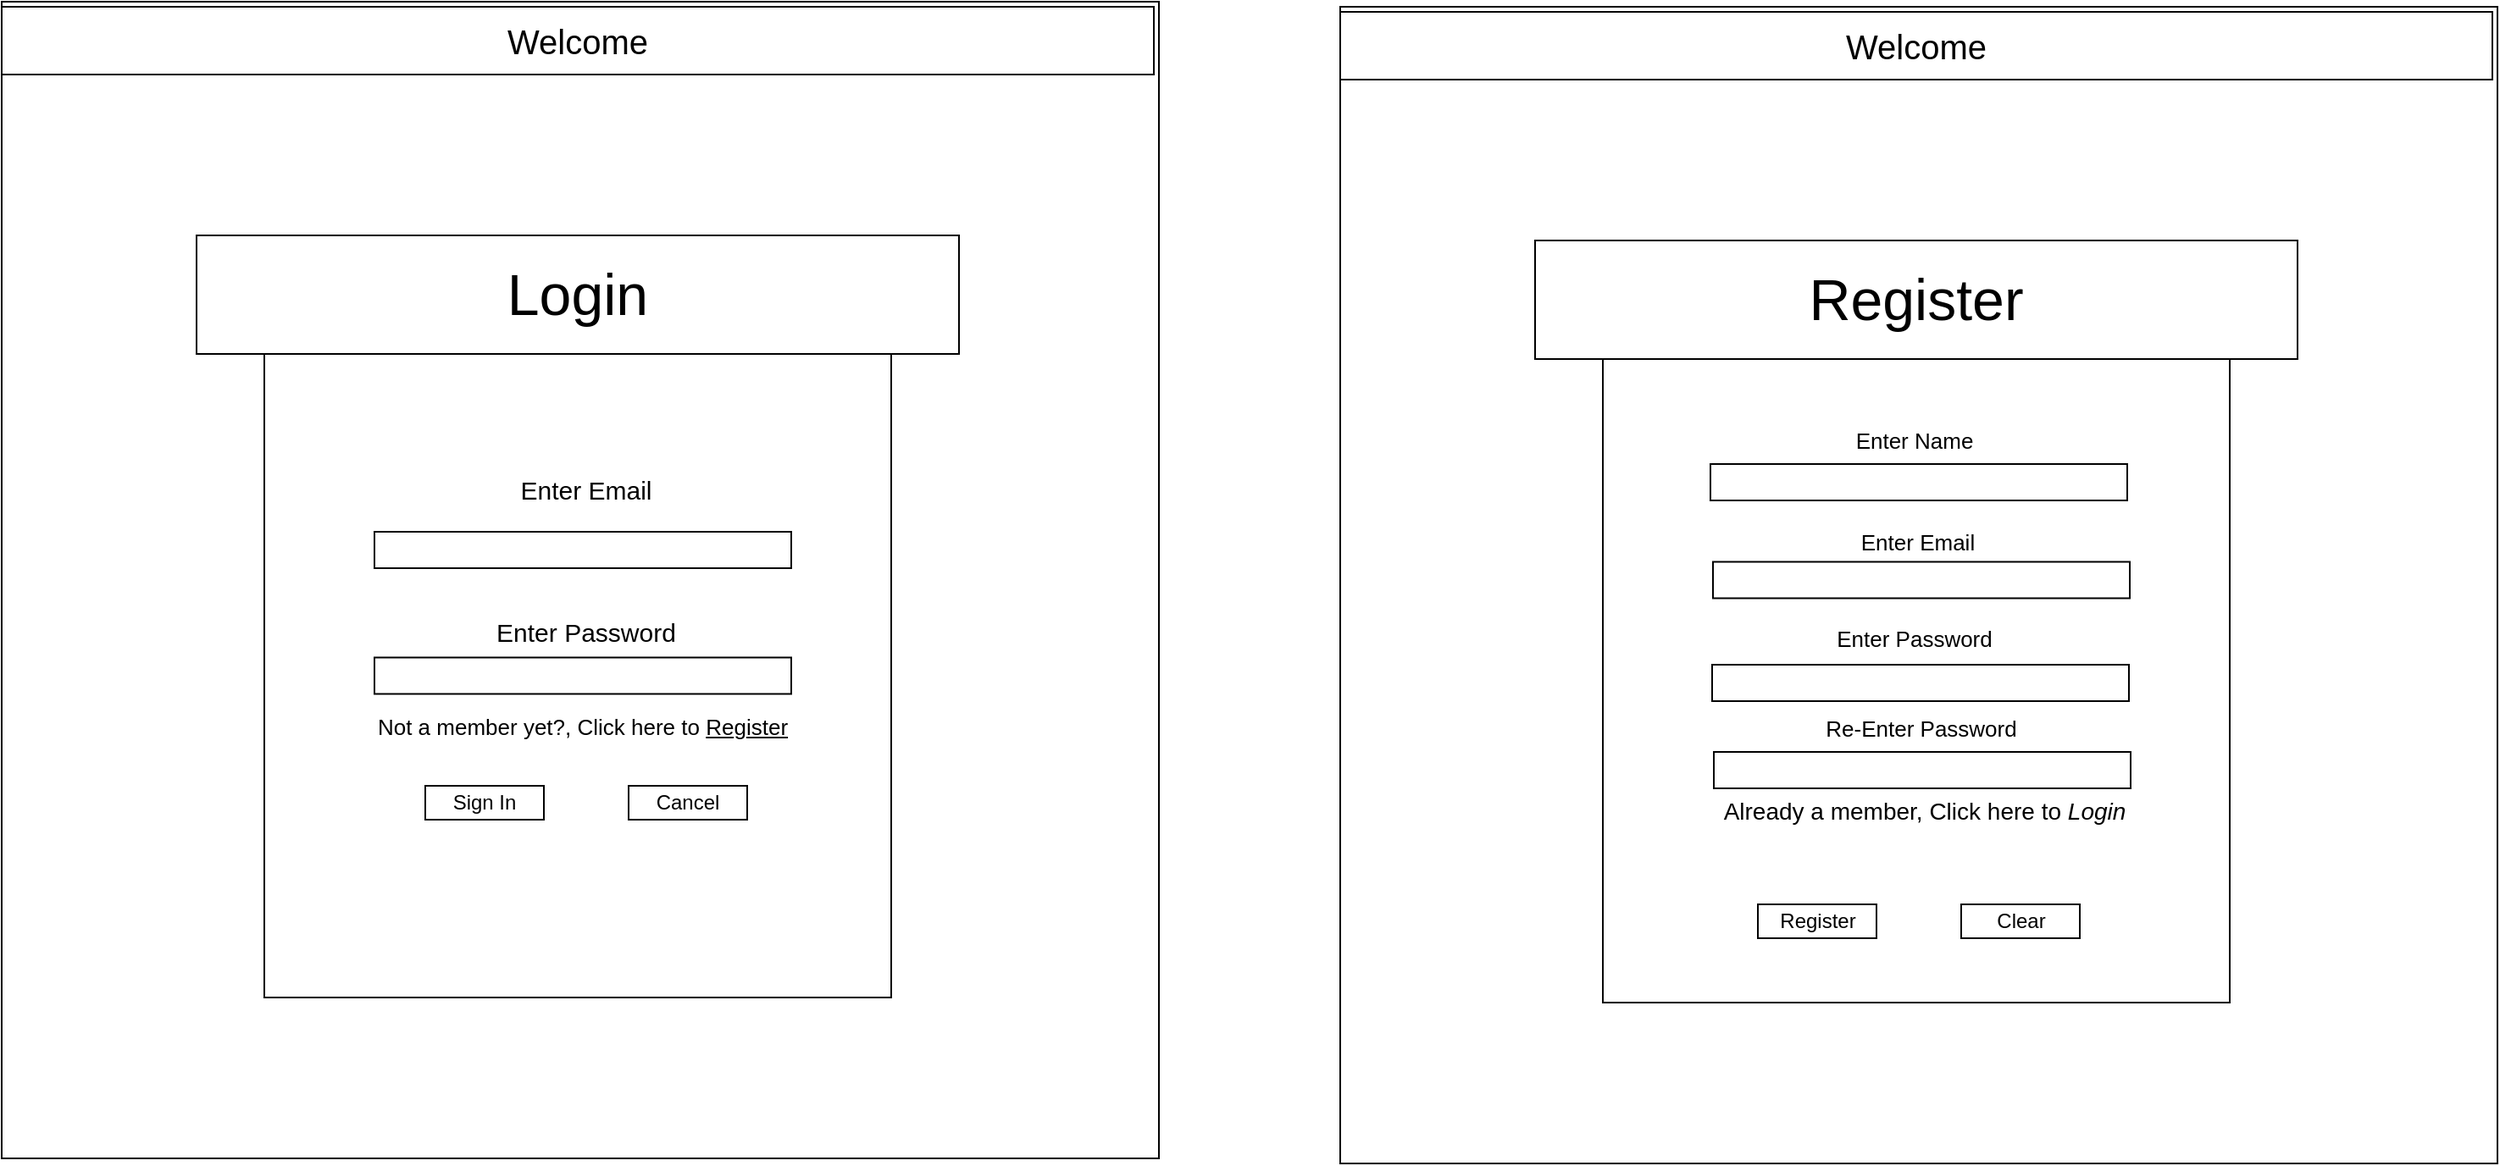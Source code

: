 <mxfile version="24.3.1" type="google">
  <diagram name="Page-1" id="u4nJDaVZE2MXMWmyaAQN">
    <mxGraphModel grid="1" page="1" gridSize="10" guides="1" tooltips="1" connect="1" arrows="1" fold="1" pageScale="1" pageWidth="827" pageHeight="1169" math="0" shadow="0">
      <root>
        <mxCell id="0" />
        <mxCell id="1" parent="0" />
        <mxCell id="xx9ipV9i0DX1p1ePnP0e-1" value="" style="whiteSpace=wrap;html=1;aspect=fixed;" vertex="1" parent="1">
          <mxGeometry x="70" y="377" width="683" height="683" as="geometry" />
        </mxCell>
        <mxCell id="xx9ipV9i0DX1p1ePnP0e-3" value="&lt;div style=&quot;font-size: 34px;&quot;&gt;&lt;span style=&quot;font-size: 34px; background-color: initial;&quot;&gt;Login&lt;/span&gt;&lt;/div&gt;" style="rounded=0;whiteSpace=wrap;html=1;align=center;fontSize=34;" vertex="1" parent="1">
          <mxGeometry x="185" y="515" width="450" height="70" as="geometry" />
        </mxCell>
        <mxCell id="DnUBldfd5oCiOX4K5jhh-1" value="&lt;font style=&quot;font-size: 20px;&quot;&gt;Welcome&lt;/font&gt;" style="rounded=0;whiteSpace=wrap;html=1;" vertex="1" parent="1">
          <mxGeometry x="70" y="380" width="680" height="40" as="geometry" />
        </mxCell>
        <mxCell id="1AwQ_YZnYUIYdNPQCbRX-1" value="" style="rounded=0;whiteSpace=wrap;html=1;" vertex="1" parent="1">
          <mxGeometry x="225" y="585" width="370" height="380" as="geometry" />
        </mxCell>
        <mxCell id="1AwQ_YZnYUIYdNPQCbRX-2" value="" style="rounded=0;whiteSpace=wrap;html=1;" vertex="1" parent="1">
          <mxGeometry x="290" y="690" width="246" height="21.5" as="geometry" />
        </mxCell>
        <mxCell id="1AwQ_YZnYUIYdNPQCbRX-3" value="" style="rounded=0;whiteSpace=wrap;html=1;" vertex="1" parent="1">
          <mxGeometry x="290" y="764.25" width="246" height="21.5" as="geometry" />
        </mxCell>
        <mxCell id="1AwQ_YZnYUIYdNPQCbRX-4" value="Enter Email" style="text;html=1;align=center;verticalAlign=middle;whiteSpace=wrap;rounded=0;fontSize=15;" vertex="1" parent="1">
          <mxGeometry x="290" y="650" width="250" height="30" as="geometry" />
        </mxCell>
        <mxCell id="1AwQ_YZnYUIYdNPQCbRX-5" value="Enter Password" style="text;html=1;align=center;verticalAlign=middle;whiteSpace=wrap;rounded=0;fontSize=15;" vertex="1" parent="1">
          <mxGeometry x="290" y="734.25" width="250" height="30" as="geometry" />
        </mxCell>
        <mxCell id="1AwQ_YZnYUIYdNPQCbRX-6" value="Sign In" style="rounded=0;whiteSpace=wrap;html=1;" vertex="1" parent="1">
          <mxGeometry x="320" y="840" width="70" height="20" as="geometry" />
        </mxCell>
        <mxCell id="1AwQ_YZnYUIYdNPQCbRX-7" value="&lt;font style=&quot;font-size: 13px;&quot;&gt;Not a member yet?, Click here to &lt;u&gt;Register&lt;/u&gt;&lt;/font&gt;" style="text;html=1;align=center;verticalAlign=middle;whiteSpace=wrap;rounded=0;" vertex="1" parent="1">
          <mxGeometry x="288" y="790" width="250" height="30" as="geometry" />
        </mxCell>
        <mxCell id="1AwQ_YZnYUIYdNPQCbRX-8" value="Cancel" style="rounded=0;whiteSpace=wrap;html=1;" vertex="1" parent="1">
          <mxGeometry x="440" y="840" width="70" height="20" as="geometry" />
        </mxCell>
        <mxCell id="1AwQ_YZnYUIYdNPQCbRX-10" value="" style="whiteSpace=wrap;html=1;aspect=fixed;" vertex="1" parent="1">
          <mxGeometry x="860" y="380" width="683" height="683" as="geometry" />
        </mxCell>
        <mxCell id="1AwQ_YZnYUIYdNPQCbRX-11" value="&lt;div style=&quot;font-size: 34px;&quot;&gt;&lt;span style=&quot;font-size: 34px; background-color: initial;&quot;&gt;Register&lt;/span&gt;&lt;/div&gt;" style="rounded=0;whiteSpace=wrap;html=1;align=center;fontSize=34;" vertex="1" parent="1">
          <mxGeometry x="975" y="518" width="450" height="70" as="geometry" />
        </mxCell>
        <mxCell id="1AwQ_YZnYUIYdNPQCbRX-12" value="&lt;font style=&quot;font-size: 20px;&quot;&gt;Welcome&lt;/font&gt;" style="rounded=0;whiteSpace=wrap;html=1;" vertex="1" parent="1">
          <mxGeometry x="860" y="383" width="680" height="40" as="geometry" />
        </mxCell>
        <mxCell id="1AwQ_YZnYUIYdNPQCbRX-13" value="" style="rounded=0;whiteSpace=wrap;html=1;" vertex="1" parent="1">
          <mxGeometry x="1015" y="588" width="370" height="380" as="geometry" />
        </mxCell>
        <mxCell id="1AwQ_YZnYUIYdNPQCbRX-14" value="" style="rounded=0;whiteSpace=wrap;html=1;" vertex="1" parent="1">
          <mxGeometry x="1078.5" y="650" width="246" height="21.5" as="geometry" />
        </mxCell>
        <mxCell id="1AwQ_YZnYUIYdNPQCbRX-15" value="" style="rounded=0;whiteSpace=wrap;html=1;" vertex="1" parent="1">
          <mxGeometry x="1080.5" y="820" width="246" height="21.5" as="geometry" />
        </mxCell>
        <mxCell id="1AwQ_YZnYUIYdNPQCbRX-16" value="&lt;font style=&quot;font-size: 13px;&quot;&gt;Enter Name&lt;/font&gt;" style="text;html=1;align=center;verticalAlign=middle;whiteSpace=wrap;rounded=0;fontSize=15;" vertex="1" parent="1">
          <mxGeometry x="1073.5" y="620" width="250" height="30" as="geometry" />
        </mxCell>
        <mxCell id="1AwQ_YZnYUIYdNPQCbRX-17" value="&lt;font style=&quot;font-size: 13px;&quot;&gt;Enter Password&lt;/font&gt;" style="text;html=1;align=center;verticalAlign=middle;whiteSpace=wrap;rounded=0;fontSize=15;" vertex="1" parent="1">
          <mxGeometry x="1073.5" y="737.25" width="250" height="30" as="geometry" />
        </mxCell>
        <mxCell id="1AwQ_YZnYUIYdNPQCbRX-18" value="Register" style="rounded=0;whiteSpace=wrap;html=1;" vertex="1" parent="1">
          <mxGeometry x="1106.5" y="910" width="70" height="20" as="geometry" />
        </mxCell>
        <mxCell id="1AwQ_YZnYUIYdNPQCbRX-19" value="&lt;span style=&quot;font-size: 14px;&quot;&gt;Already a member, Click here to &lt;i&gt;Login&lt;/i&gt;&lt;/span&gt;" style="text;html=1;align=center;verticalAlign=middle;whiteSpace=wrap;rounded=0;" vertex="1" parent="1">
          <mxGeometry x="1080" y="840" width="250" height="30" as="geometry" />
        </mxCell>
        <mxCell id="1AwQ_YZnYUIYdNPQCbRX-20" value="Clear" style="rounded=0;whiteSpace=wrap;html=1;" vertex="1" parent="1">
          <mxGeometry x="1226.5" y="910" width="70" height="20" as="geometry" />
        </mxCell>
        <mxCell id="1AwQ_YZnYUIYdNPQCbRX-21" value="" style="rounded=0;whiteSpace=wrap;html=1;" vertex="1" parent="1">
          <mxGeometry x="1080" y="707.75" width="246" height="21.5" as="geometry" />
        </mxCell>
        <mxCell id="1AwQ_YZnYUIYdNPQCbRX-23" value="" style="rounded=0;whiteSpace=wrap;html=1;" vertex="1" parent="1">
          <mxGeometry x="1079.5" y="768.5" width="246" height="21.5" as="geometry" />
        </mxCell>
        <mxCell id="1AwQ_YZnYUIYdNPQCbRX-24" value="&lt;font style=&quot;font-size: 13px;&quot;&gt;Enter Email&lt;/font&gt;" style="text;html=1;align=center;verticalAlign=middle;whiteSpace=wrap;rounded=0;fontSize=15;" vertex="1" parent="1">
          <mxGeometry x="1075.5" y="680" width="250" height="30" as="geometry" />
        </mxCell>
        <mxCell id="1AwQ_YZnYUIYdNPQCbRX-25" value="&lt;font style=&quot;font-size: 13px;&quot;&gt;Re-Enter Password&lt;/font&gt;" style="text;html=1;align=center;verticalAlign=middle;whiteSpace=wrap;rounded=0;fontSize=15;" vertex="1" parent="1">
          <mxGeometry x="1077.5" y="790" width="250" height="30" as="geometry" />
        </mxCell>
      </root>
    </mxGraphModel>
  </diagram>
</mxfile>
